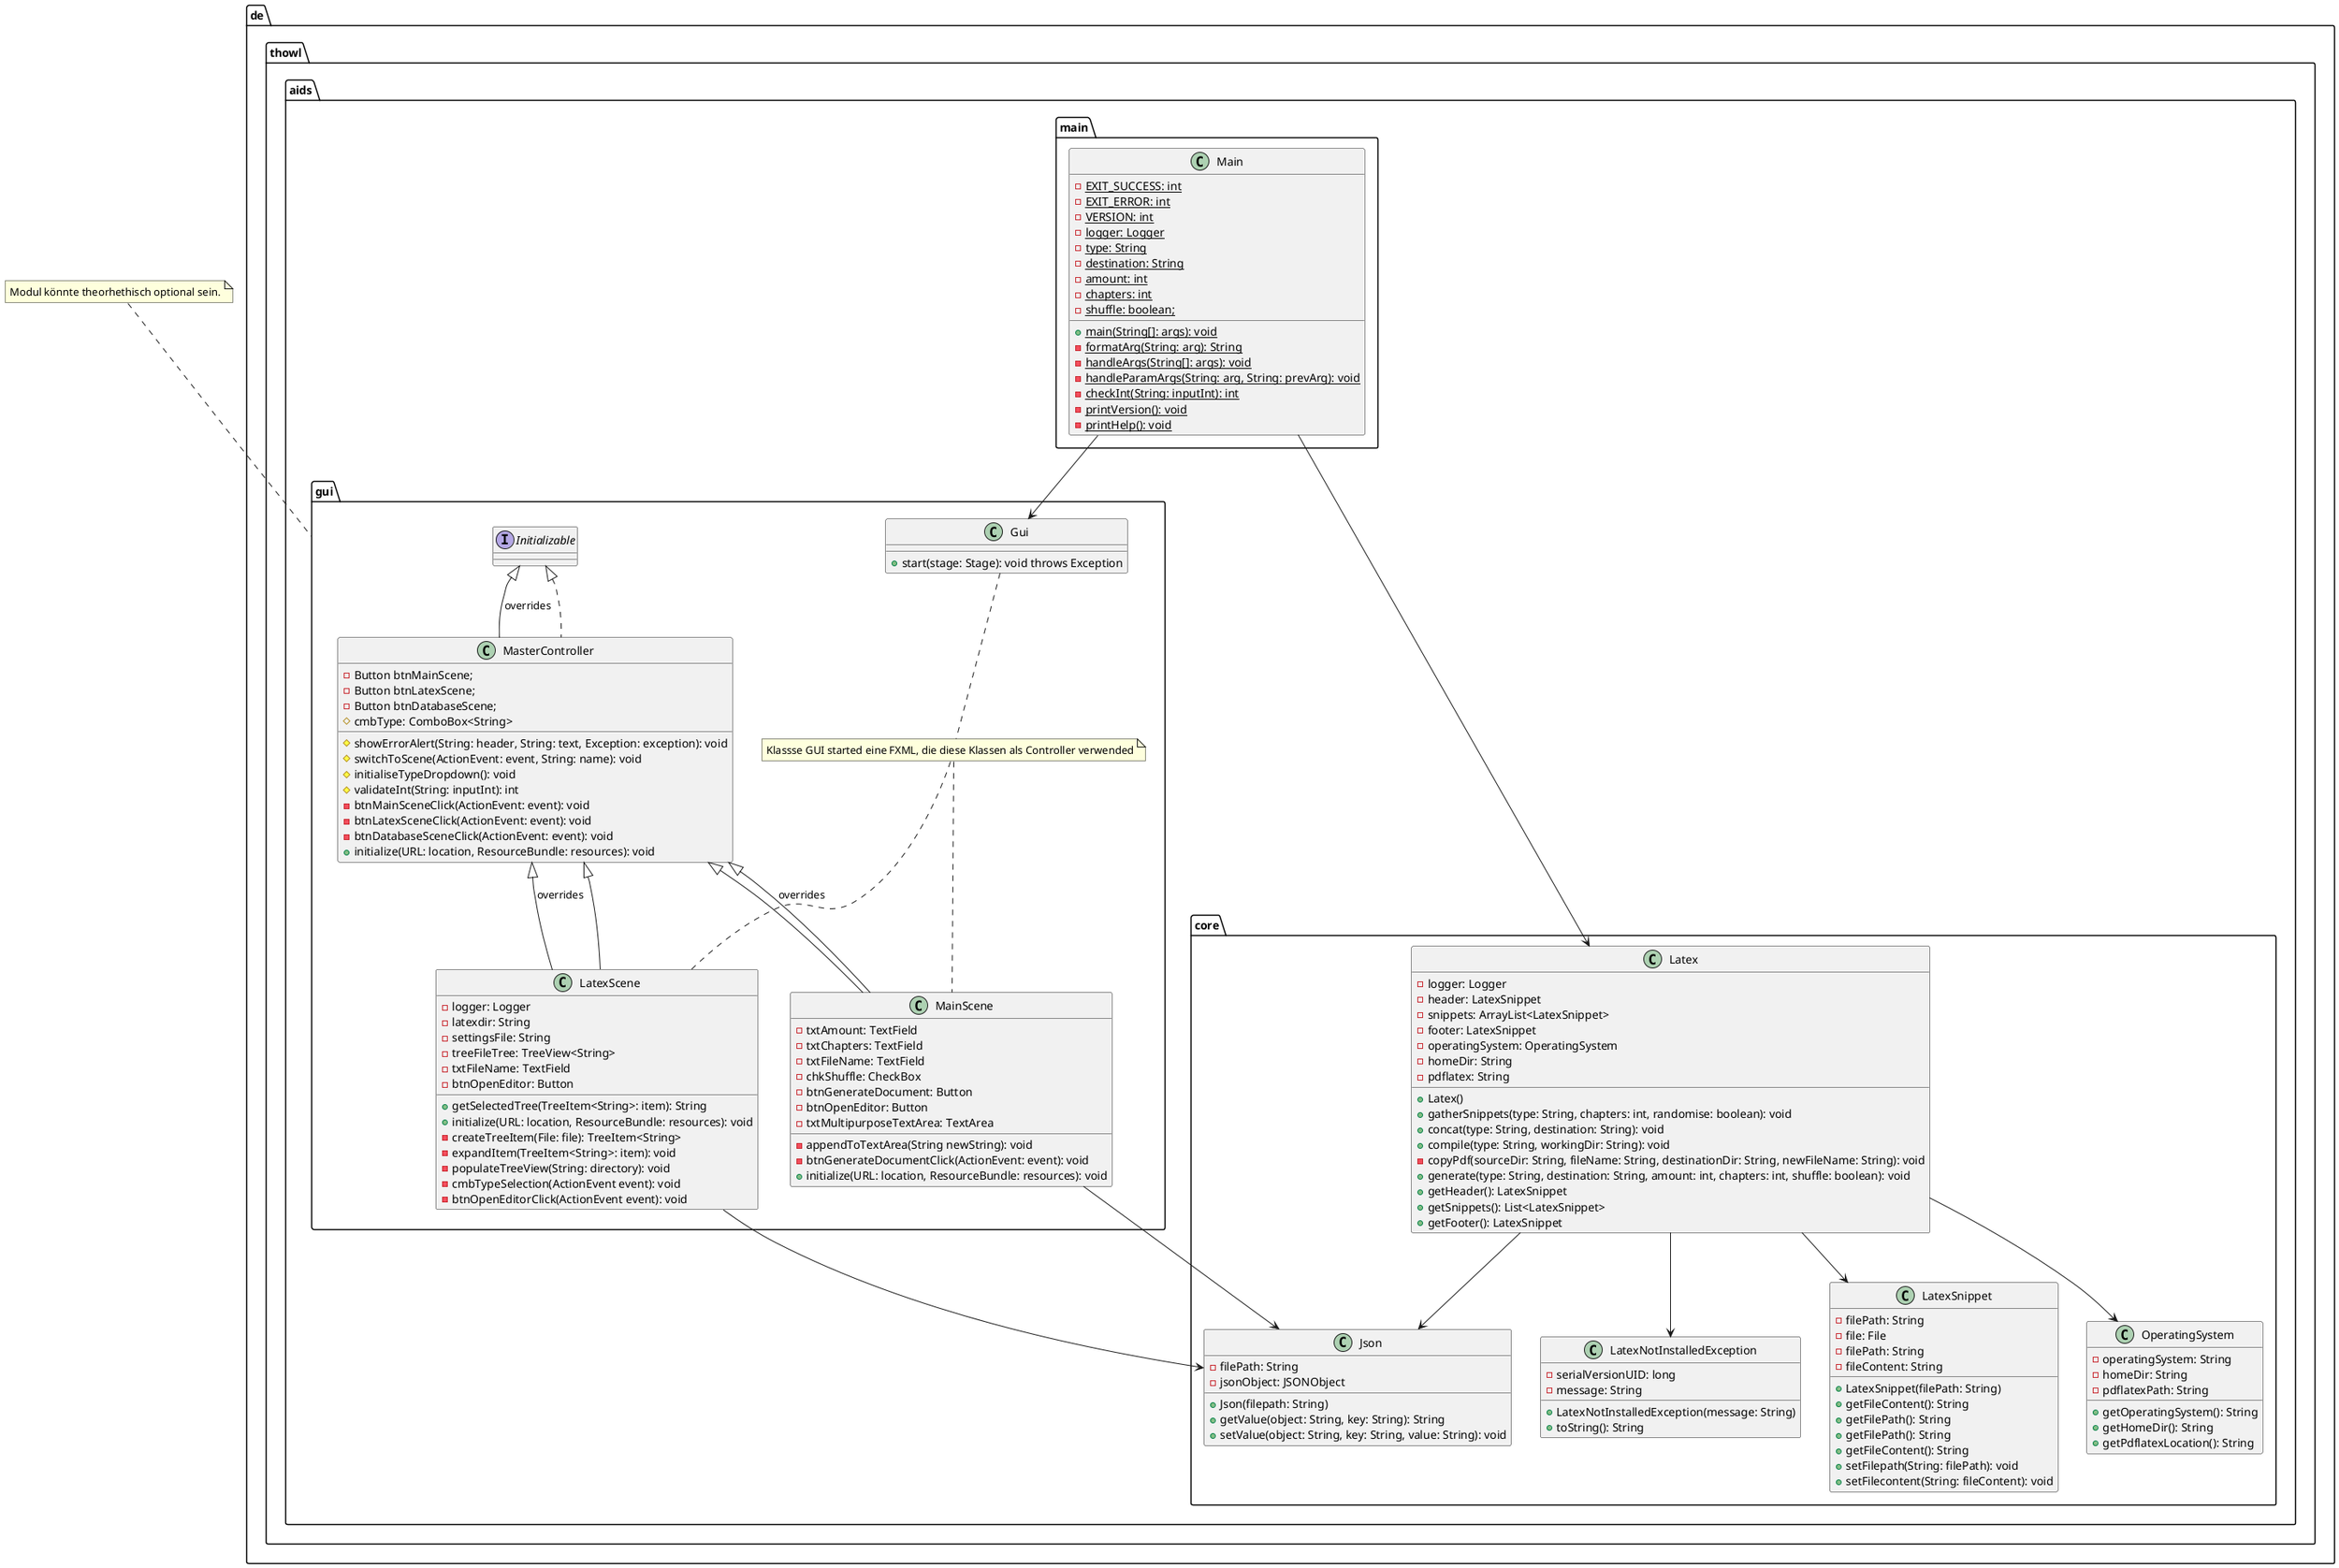 @startuml

de.thowl.aids.main.Main --> de.thowl.aids.gui.Gui
de.thowl.aids.main.Main --> de.thowl.aids.core.Latex
de.thowl.aids.gui.MainScene --> de.thowl.aids.core.Json
de.thowl.aids.gui.LatexScene --> de.thowl.aids.core.Json

package de.thowl.aids.main {
    class Main {
        - {static} EXIT_SUCCESS: int
        - {static} EXIT_ERROR: int
        - {static} VERSION: int
        - {static} logger: Logger
        - {static} type: String
	    - {static} destination: String
	    - {static} amount: int
	    - {static} chapters: int
	    - {static} shuffle: boolean;
        + {static} main(String[]: args): void
        - {static} formatArg(String: arg): String
        - {static} handleArgs(String[]: args): void
        - {static} handleParamArgs(String: arg, String: prevArg): void
        - {static} checkInt(String: inputInt): int
        - {static} printVersion(): void
        - {static} printHelp(): void
    }
}

package de.thowl.aids.core {
    class Latex {
        - logger: Logger
        - header: LatexSnippet
        - snippets: ArrayList<LatexSnippet>
        - footer: LatexSnippet
        - operatingSystem: OperatingSystem
        - homeDir: String
        - pdflatex: String
        + Latex()
        + gatherSnippets(type: String, chapters: int, randomise: boolean): void
        + concat(type: String, destination: String): void
        + compile(type: String, workingDir: String): void
        - copyPdf(sourceDir: String, fileName: String, destinationDir: String, newFileName: String): void
        + generate(type: String, destination: String, amount: int, chapters: int, shuffle: boolean): void
        + getHeader(): LatexSnippet
        + getSnippets(): List<LatexSnippet>
        + getFooter(): LatexSnippet
    }

    Latex --> LatexSnippet
    Latex --> OperatingSystem
    Latex --> Json
    Latex --> LatexNotInstalledException

    class LatexSnippet {
        - filePath: String
        + LatexSnippet(filePath: String)
        + getFileContent(): String
        + getFilePath(): String
    }

    class OperatingSystem {
        - operatingSystem: String
	    - homeDir: String
	    - pdflatexPath: String
        + getOperatingSystem(): String
        + getHomeDir(): String
        + getPdflatexLocation(): String
    }

    class Json {
        - filePath: String
        - jsonObject: JSONObject
        + Json(filepath: String)
        + getValue(object: String, key: String): String
        + setValue(object: String, key: String, value: String): void
    }

    class LatexNotInstalledException {
        - serialVersionUID: long
        - message: String
        + LatexNotInstalledException(message: String)
        + toString(): String
    }

    class LatexSnippet {
        - file: File
	    - filePath: String
	    - fileContent: String
        + getFilePath(): String
        + getFileContent(): String
        + setFilepath(String: filePath): void
        + setFilecontent(String: fileContent): void
    }
}

note top of de.thowl.aids.gui : Modul könnte theorhethisch optional sein.
package de.thowl.aids.gui{
    class Gui {
        + start(stage: Stage): void throws Exception
    }

    note "Klassse GUI started eine FXML, die diese Klassen als Controller verwended" as N1
    Gui .. N1
    N1 .. MainScene
    N1 .. LatexScene

    class MasterController implements Initializable{
        - Button btnMainScene;
	    - Button btnLatexScene;
	    - Button btnDatabaseScene;
        # cmbType: ComboBox<String>
        # showErrorAlert(String: header, String: text, Exception: exception): void
        # switchToScene(ActionEvent: event, String: name): void
        # initialiseTypeDropdown(): void
        # validateInt(String: inputInt): int
        - btnMainSceneClick(ActionEvent: event): void
        - btnLatexSceneClick(ActionEvent: event): void
        - btnDatabaseSceneClick(ActionEvent: event): void
        + initialize(URL: location, ResourceBundle: resources): void
    }

    class MainScene extends MasterController {
        - txtAmount: TextField
	    - txtChapters: TextField
	    - txtFileName: TextField
	    - chkShuffle: CheckBox
	    - btnGenerateDocument: Button
	    - btnOpenEditor: Button
        - txtMultipurposeTextArea: TextArea
        - appendToTextArea(String newString): void
        - btnGenerateDocumentClick(ActionEvent: event): void
        + initialize(URL: location, ResourceBundle: resources): void
    }

    class LatexScene extends MasterController {
        - logger: Logger
        - latexdir: String
	    - settingsFile: String
        - treeFileTree: TreeView<String>
        - txtFileName: TextField
        - btnOpenEditor: Button
        + getSelectedTree(TreeItem<String>: item): String
        + initialize(URL: location, ResourceBundle: resources): void
        - createTreeItem(File: file): TreeItem<String>
        - expandItem(TreeItem<String>: item): void
        - populateTreeView(String: directory): void
        - cmbTypeSelection(ActionEvent event): void
        - btnOpenEditorClick(ActionEvent event): void 
    }

    Initializable <|-- MasterController : overrides
    MasterController <|-- MainScene : overrides
    MasterController <|-- LatexScene : overrides
}
@enduml
